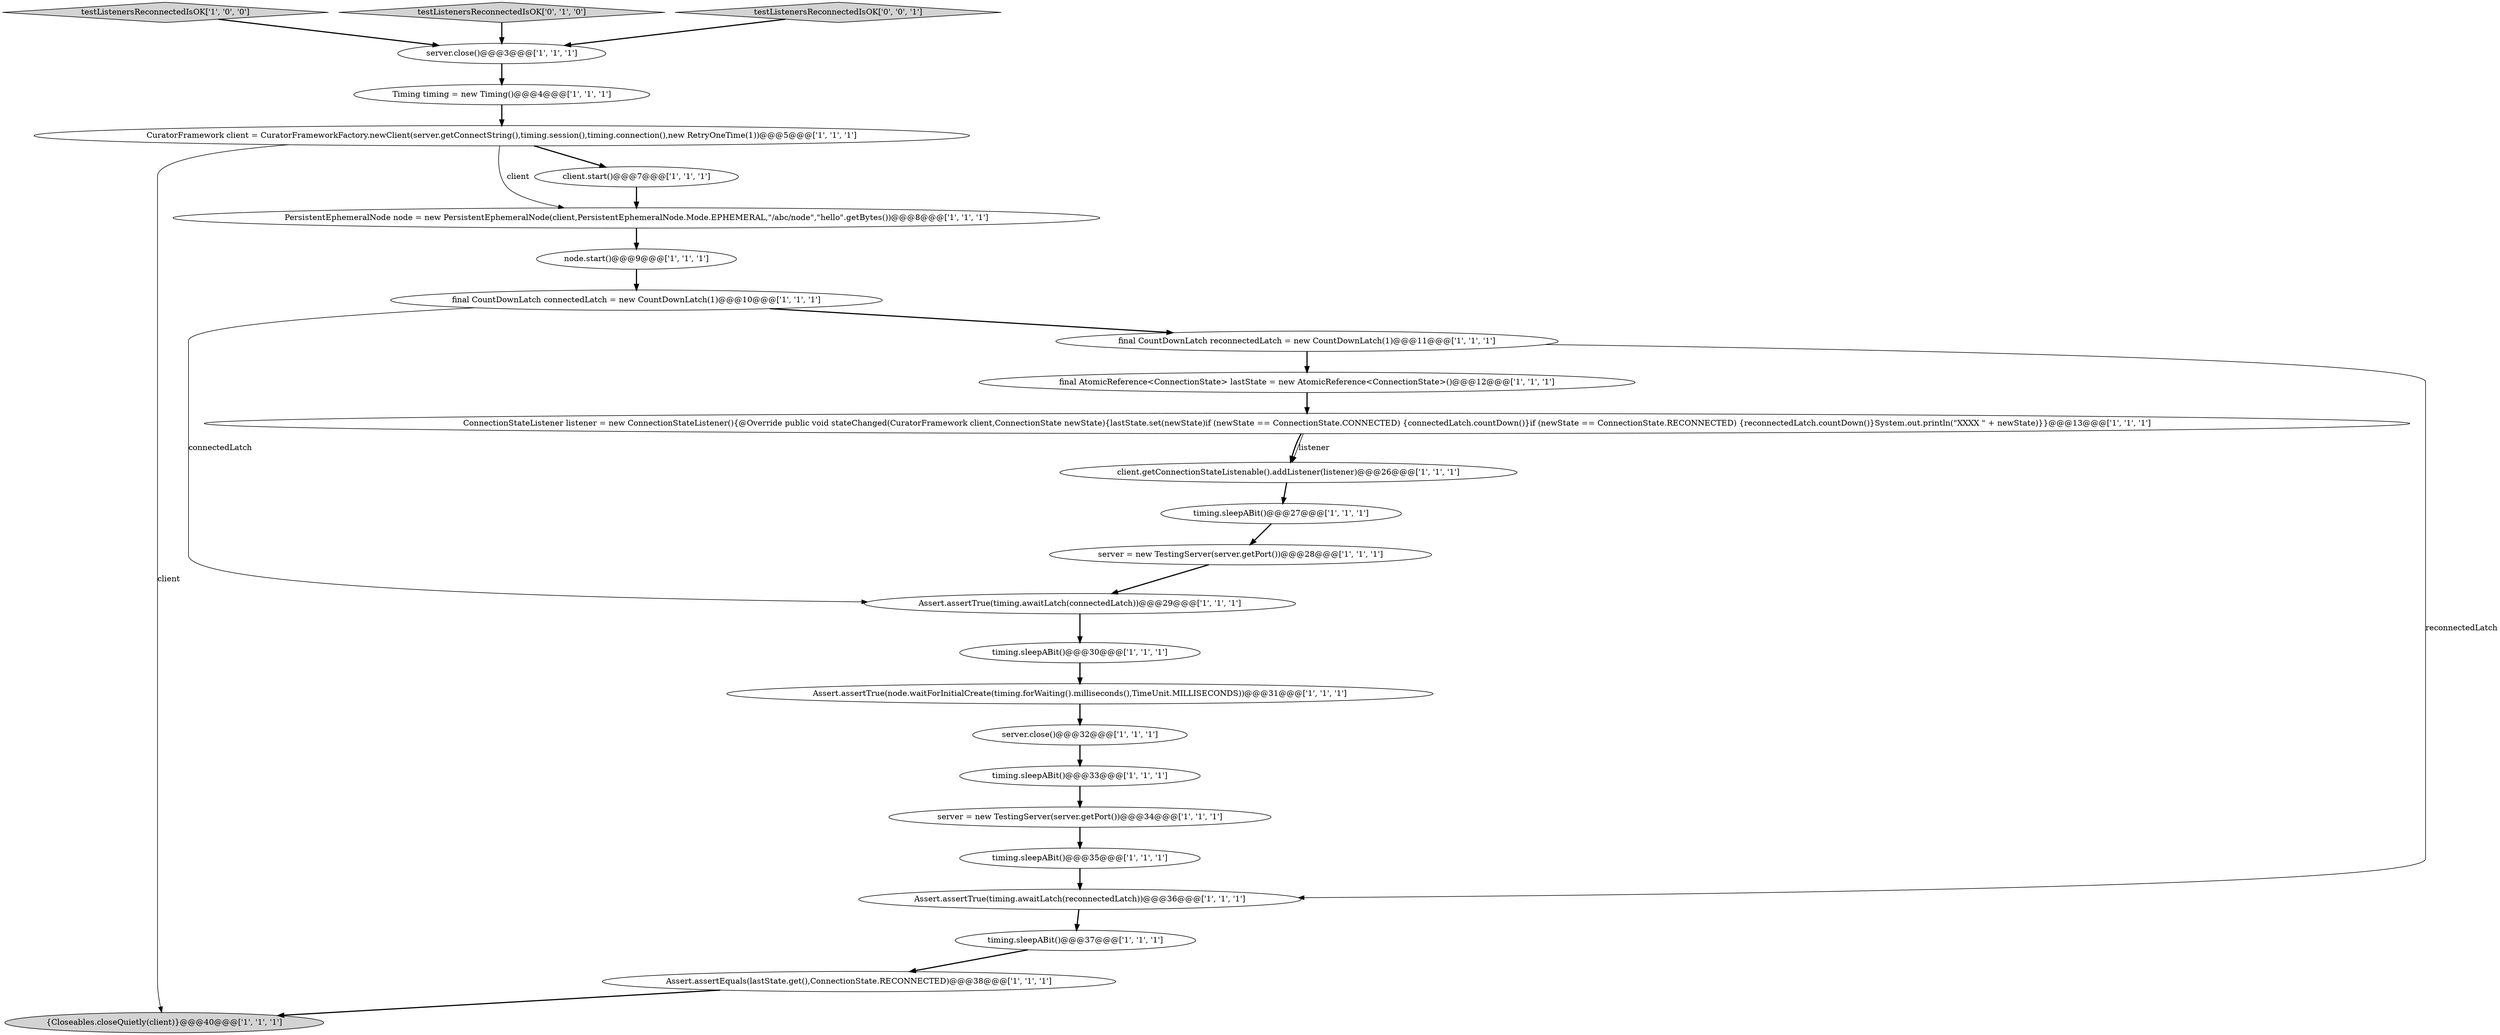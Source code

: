 digraph {
5 [style = filled, label = "final CountDownLatch connectedLatch = new CountDownLatch(1)@@@10@@@['1', '1', '1']", fillcolor = white, shape = ellipse image = "AAA0AAABBB1BBB"];
24 [style = filled, label = "timing.sleepABit()@@@27@@@['1', '1', '1']", fillcolor = white, shape = ellipse image = "AAA0AAABBB1BBB"];
14 [style = filled, label = "node.start()@@@9@@@['1', '1', '1']", fillcolor = white, shape = ellipse image = "AAA0AAABBB1BBB"];
20 [style = filled, label = "Assert.assertTrue(timing.awaitLatch(connectedLatch))@@@29@@@['1', '1', '1']", fillcolor = white, shape = ellipse image = "AAA0AAABBB1BBB"];
21 [style = filled, label = "testListenersReconnectedIsOK['1', '0', '0']", fillcolor = lightgray, shape = diamond image = "AAA0AAABBB1BBB"];
3 [style = filled, label = "{Closeables.closeQuietly(client)}@@@40@@@['1', '1', '1']", fillcolor = lightgray, shape = ellipse image = "AAA0AAABBB1BBB"];
22 [style = filled, label = "ConnectionStateListener listener = new ConnectionStateListener(){@Override public void stateChanged(CuratorFramework client,ConnectionState newState){lastState.set(newState)if (newState == ConnectionState.CONNECTED) {connectedLatch.countDown()}if (newState == ConnectionState.RECONNECTED) {reconnectedLatch.countDown()}System.out.println(\"XXXX \" + newState)}}@@@13@@@['1', '1', '1']", fillcolor = white, shape = ellipse image = "AAA0AAABBB1BBB"];
7 [style = filled, label = "Timing timing = new Timing()@@@4@@@['1', '1', '1']", fillcolor = white, shape = ellipse image = "AAA0AAABBB1BBB"];
11 [style = filled, label = "CuratorFramework client = CuratorFrameworkFactory.newClient(server.getConnectString(),timing.session(),timing.connection(),new RetryOneTime(1))@@@5@@@['1', '1', '1']", fillcolor = white, shape = ellipse image = "AAA0AAABBB1BBB"];
0 [style = filled, label = "Assert.assertTrue(node.waitForInitialCreate(timing.forWaiting().milliseconds(),TimeUnit.MILLISECONDS))@@@31@@@['1', '1', '1']", fillcolor = white, shape = ellipse image = "AAA0AAABBB1BBB"];
9 [style = filled, label = "client.getConnectionStateListenable().addListener(listener)@@@26@@@['1', '1', '1']", fillcolor = white, shape = ellipse image = "AAA0AAABBB1BBB"];
6 [style = filled, label = "timing.sleepABit()@@@37@@@['1', '1', '1']", fillcolor = white, shape = ellipse image = "AAA0AAABBB1BBB"];
25 [style = filled, label = "testListenersReconnectedIsOK['0', '1', '0']", fillcolor = lightgray, shape = diamond image = "AAA0AAABBB2BBB"];
16 [style = filled, label = "Assert.assertEquals(lastState.get(),ConnectionState.RECONNECTED)@@@38@@@['1', '1', '1']", fillcolor = white, shape = ellipse image = "AAA0AAABBB1BBB"];
23 [style = filled, label = "final AtomicReference<ConnectionState> lastState = new AtomicReference<ConnectionState>()@@@12@@@['1', '1', '1']", fillcolor = white, shape = ellipse image = "AAA0AAABBB1BBB"];
1 [style = filled, label = "PersistentEphemeralNode node = new PersistentEphemeralNode(client,PersistentEphemeralNode.Mode.EPHEMERAL,\"/abc/node\",\"hello\".getBytes())@@@8@@@['1', '1', '1']", fillcolor = white, shape = ellipse image = "AAA0AAABBB1BBB"];
2 [style = filled, label = "timing.sleepABit()@@@30@@@['1', '1', '1']", fillcolor = white, shape = ellipse image = "AAA0AAABBB1BBB"];
19 [style = filled, label = "server = new TestingServer(server.getPort())@@@28@@@['1', '1', '1']", fillcolor = white, shape = ellipse image = "AAA0AAABBB1BBB"];
10 [style = filled, label = "timing.sleepABit()@@@35@@@['1', '1', '1']", fillcolor = white, shape = ellipse image = "AAA0AAABBB1BBB"];
8 [style = filled, label = "server = new TestingServer(server.getPort())@@@34@@@['1', '1', '1']", fillcolor = white, shape = ellipse image = "AAA0AAABBB1BBB"];
18 [style = filled, label = "server.close()@@@32@@@['1', '1', '1']", fillcolor = white, shape = ellipse image = "AAA0AAABBB1BBB"];
26 [style = filled, label = "testListenersReconnectedIsOK['0', '0', '1']", fillcolor = lightgray, shape = diamond image = "AAA0AAABBB3BBB"];
17 [style = filled, label = "client.start()@@@7@@@['1', '1', '1']", fillcolor = white, shape = ellipse image = "AAA0AAABBB1BBB"];
15 [style = filled, label = "final CountDownLatch reconnectedLatch = new CountDownLatch(1)@@@11@@@['1', '1', '1']", fillcolor = white, shape = ellipse image = "AAA0AAABBB1BBB"];
4 [style = filled, label = "Assert.assertTrue(timing.awaitLatch(reconnectedLatch))@@@36@@@['1', '1', '1']", fillcolor = white, shape = ellipse image = "AAA0AAABBB1BBB"];
13 [style = filled, label = "server.close()@@@3@@@['1', '1', '1']", fillcolor = white, shape = ellipse image = "AAA0AAABBB1BBB"];
12 [style = filled, label = "timing.sleepABit()@@@33@@@['1', '1', '1']", fillcolor = white, shape = ellipse image = "AAA0AAABBB1BBB"];
16->3 [style = bold, label=""];
15->23 [style = bold, label=""];
8->10 [style = bold, label=""];
7->11 [style = bold, label=""];
24->19 [style = bold, label=""];
17->1 [style = bold, label=""];
4->6 [style = bold, label=""];
25->13 [style = bold, label=""];
19->20 [style = bold, label=""];
22->9 [style = bold, label=""];
18->12 [style = bold, label=""];
5->15 [style = bold, label=""];
11->3 [style = solid, label="client"];
26->13 [style = bold, label=""];
22->9 [style = solid, label="listener"];
20->2 [style = bold, label=""];
11->1 [style = solid, label="client"];
2->0 [style = bold, label=""];
23->22 [style = bold, label=""];
6->16 [style = bold, label=""];
13->7 [style = bold, label=""];
12->8 [style = bold, label=""];
5->20 [style = solid, label="connectedLatch"];
10->4 [style = bold, label=""];
11->17 [style = bold, label=""];
0->18 [style = bold, label=""];
15->4 [style = solid, label="reconnectedLatch"];
1->14 [style = bold, label=""];
9->24 [style = bold, label=""];
21->13 [style = bold, label=""];
14->5 [style = bold, label=""];
}
